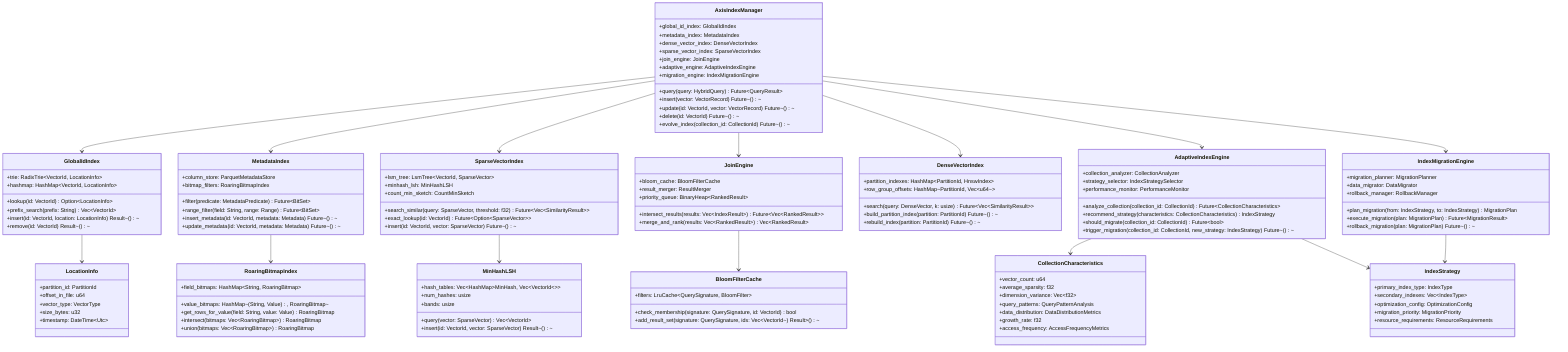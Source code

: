 classDiagram
    class AxisIndexManager {
        +global_id_index: GlobalIdIndex
        +metadata_index: MetadataIndex
        +dense_vector_index: DenseVectorIndex
        +sparse_vector_index: SparseVectorIndex
        +join_engine: JoinEngine
        +adaptive_engine: AdaptiveIndexEngine
        +migration_engine: IndexMigrationEngine
        +query(query: HybridQuery) Future~QueryResult~
        +insert(vector: VectorRecord) Future~()~
        +update(id: VectorId, vector: VectorRecord) Future~()~
        +delete(id: VectorId) Future~()~
        +evolve_index(collection_id: CollectionId) Future~()~
    }
    
    class AdaptiveIndexEngine {
        +collection_analyzer: CollectionAnalyzer
        +strategy_selector: IndexStrategySelector
        +performance_monitor: PerformanceMonitor
        +analyze_collection(collection_id: CollectionId) Future~CollectionCharacteristics~
        +recommend_strategy(characteristics: CollectionCharacteristics) IndexStrategy
        +should_migrate(collection_id: CollectionId) Future~bool~
        +trigger_migration(collection_id: CollectionId, new_strategy: IndexStrategy) Future~()~
    }
    
    class IndexMigrationEngine {
        +migration_planner: MigrationPlanner
        +data_migrator: DataMigrator
        +rollback_manager: RollbackManager
        +plan_migration(from: IndexStrategy, to: IndexStrategy) MigrationPlan
        +execute_migration(plan: MigrationPlan) Future~MigrationResult~
        +rollback_migration(plan: MigrationPlan) Future~()~
    }
    
    class CollectionCharacteristics {
        +vector_count: u64
        +average_sparsity: f32
        +dimension_variance: Vec~f32~
        +query_patterns: QueryPatternAnalysis
        +data_distribution: DataDistributionMetrics
        +growth_rate: f32
        +access_frequency: AccessFrequencyMetrics
    }
    
    class IndexStrategy {
        +primary_index_type: IndexType
        +secondary_indexes: Vec~IndexType~
        +optimization_config: OptimizationConfig
        +migration_priority: MigrationPriority
        +resource_requirements: ResourceRequirements
    }

    class GlobalIdIndex {
        +trie: RadixTrie~VectorId, LocationInfo~
        +hashmap: HashMap~VectorId, LocationInfo~
        +lookup(id: VectorId) Option~LocationInfo~
        +prefix_search(prefix: String) Vec~VectorId~
        +insert(id: VectorId, location: LocationInfo) Result~()~
        +remove(id: VectorId) Result~()~
    }

    class LocationInfo {
        +partition_id: PartitionId
        +offset_in_file: u64
        +vector_type: VectorType
        +size_bytes: u32
        +timestamp: DateTime~Utc~
    }

    class MetadataIndex {
        +column_store: ParquetMetadataStore
        +bitmap_filters: RoaringBitmapIndex
        +filter(predicate: MetadataPredicate) Future~BitSet~
        +range_filter(field: String, range: Range) Future~BitSet~
        +insert_metadata(id: VectorId, metadata: Metadata) Future~()~
        +update_metadata(id: VectorId, metadata: Metadata) Future~()~
    }

    class RoaringBitmapIndex {
        +field_bitmaps: HashMap~String, RoaringBitmap~
        +value_bitmaps: HashMap~(String, Value), RoaringBitmap~
        +get_rows_for_value(field: String, value: Value) RoaringBitmap
        +intersect(bitmaps: Vec~RoaringBitmap~) RoaringBitmap
        +union(bitmaps: Vec~RoaringBitmap~) RoaringBitmap
    }

    class DenseVectorIndex {
        +partition_indexes: HashMap~PartitionId, HnswIndex~
        +row_group_offsets: HashMap~PartitionId, Vec~u64~~
        +search(query: DenseVector, k: usize) Future~Vec~SimilarityResult~~
        +build_partition_index(partition: PartitionId) Future~()~
        +rebuild_index(partition: PartitionId) Future~()~
    }

    class SparseVectorIndex {
        +lsm_tree: LsmTree~VectorId, SparseVector~
        +minhash_lsh: MinHashLSH
        +count_min_sketch: CountMinSketch
        +search_similar(query: SparseVector, threshold: f32) Future~Vec~SimilarityResult~~
        +exact_lookup(id: VectorId) Future~Option~SparseVector~~
        +insert(id: VectorId, vector: SparseVector) Future~()~
    }

    class MinHashLSH {
        +hash_tables: Vec~HashMap~MinHash, Vec~VectorId~~~
        +num_hashes: usize
        +bands: usize
        +query(vector: SparseVector) Vec~VectorId~
        +insert(id: VectorId, vector: SparseVector) Result~()~
    }

    class JoinEngine {
        +bloom_cache: BloomFilterCache
        +result_merger: ResultMerger
        +priority_queue: BinaryHeap~RankedResult~
        +intersect_results(results: Vec~IndexResult~) Future~Vec~RankedResult~~
        +merge_and_rank(results: Vec~RankedResult~) Vec~RankedResult~
    }

    class BloomFilterCache {
        +filters: LruCache~QuerySignature, BloomFilter~
        +check_membership(signature: QuerySignature, id: VectorId) bool
        +add_result_set(signature: QuerySignature, ids: Vec~VectorId~) Result~()~
    }

    AxisIndexManager --> GlobalIdIndex
    AxisIndexManager --> MetadataIndex
    AxisIndexManager --> DenseVectorIndex
    AxisIndexManager --> SparseVectorIndex
    AxisIndexManager --> JoinEngine
    AxisIndexManager --> AdaptiveIndexEngine
    AxisIndexManager --> IndexMigrationEngine
    AdaptiveIndexEngine --> CollectionCharacteristics
    AdaptiveIndexEngine --> IndexStrategy
    IndexMigrationEngine --> IndexStrategy
    GlobalIdIndex --> LocationInfo
    MetadataIndex --> RoaringBitmapIndex
    SparseVectorIndex --> MinHashLSH
    JoinEngine --> BloomFilterCache